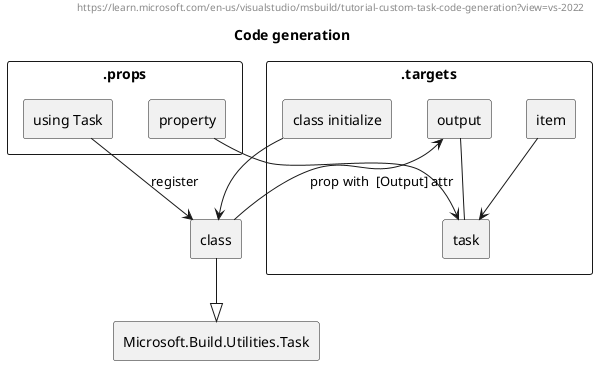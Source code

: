 @startuml
header https://learn.microsoft.com/en-us/visualstudio/msbuild/tutorial-custom-task-code-generation?view=vs-2022
skinparam componentStyle rectangle
title Code generation

[class] as c

component .props {
[using Task] as u
[property] as p 
}

component .targets as t {
[output] as o
[task] as ts
[item] as i
[class initialize] as ini
}


 c--|>[Microsoft.Build.Utilities.Task]
p--> ts
c--> o :  prop with  [Output] attr
u --> c :register
i--> ts
o-- ts
ini-->c
@enduml
